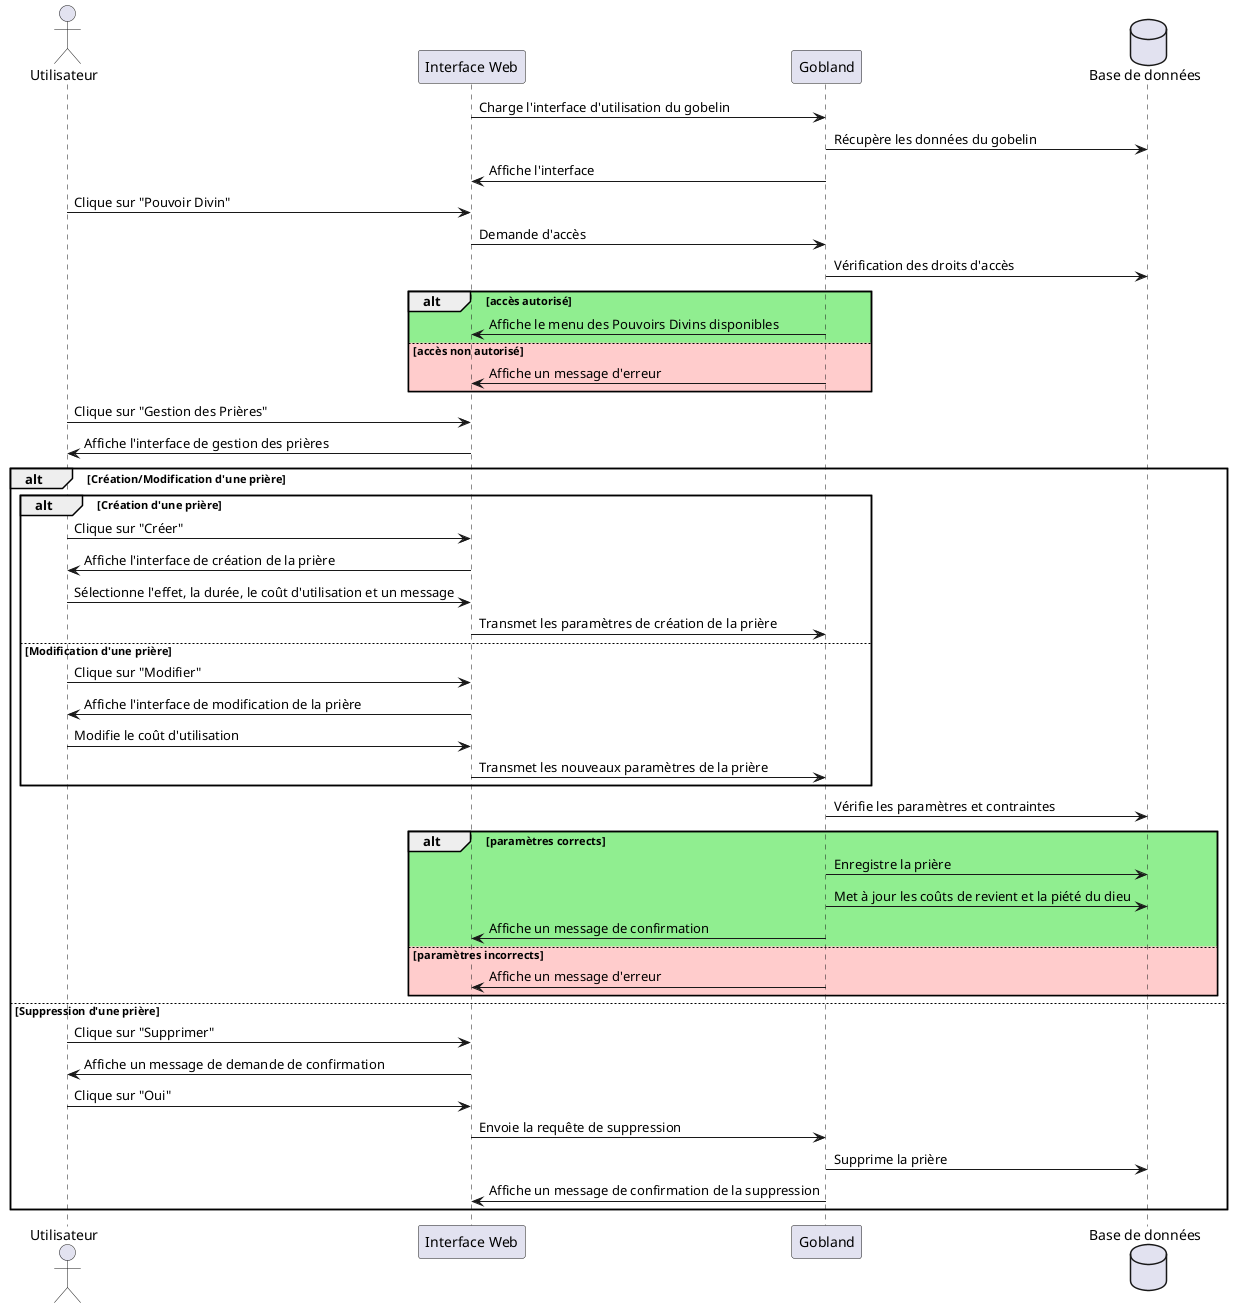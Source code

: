 @startuml sequency_gestion_priere

actor Utilisateur
participant "Interface Web" as UI
participant "Gobland" as System
database "Base de données" as DB

UI -> System : Charge l'interface d'utilisation du gobelin
System -> DB : Récupère les données du gobelin
System -> UI : Affiche l'interface

Utilisateur -> UI : Clique sur "Pouvoir Divin"
UI -> System : Demande d'accès
System -> DB : Vérification des droits d'accès
alt #lightgreen accès autorisé
    System -> UI : Affiche le menu des Pouvoirs Divins disponibles
else #FFCCCC accès non autorisé
    System -> UI : Affiche un message d'erreur
end

Utilisateur -> UI : Clique sur "Gestion des Prières"
UI -> Utilisateur : Affiche l'interface de gestion des prières

alt Création/Modification d'une prière
    alt Création d'une prière
        Utilisateur -> UI : Clique sur "Créer"
        UI -> Utilisateur : Affiche l'interface de création de la prière
        Utilisateur -> UI : Sélectionne l'effet, la durée, le coût d'utilisation et un message
        UI -> System : Transmet les paramètres de création de la prière
    else Modification d'une prière
        Utilisateur -> UI : Clique sur "Modifier"
        UI -> Utilisateur : Affiche l'interface de modification de la prière
        Utilisateur -> UI : Modifie le coût d'utilisation
        UI -> System : Transmet les nouveaux paramètres de la prière
    end
    System -> DB : Vérifie les paramètres et contraintes
    alt #lightgreen paramètres corrects
        System -> DB : Enregistre la prière
        System -> DB : Met à jour les coûts de revient et la piété du dieu
        System -> UI : Affiche un message de confirmation
    else #FFCCCC paramètres incorrects
        System -> UI : Affiche un message d'erreur
    end
else Suppression d'une prière
    Utilisateur -> UI : Clique sur "Supprimer"
    UI -> Utilisateur : Affiche un message de demande de confirmation
    Utilisateur -> UI : Clique sur "Oui"
    UI -> System : Envoie la requête de suppression
    System -> DB : Supprime la prière
    System -> UI : Affiche un message de confirmation de la suppression
end

@enduml
